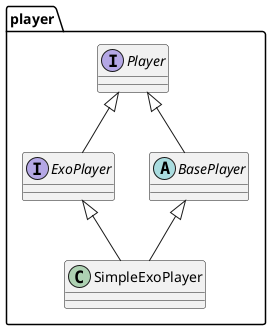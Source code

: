 
@startuml
'A media player interface defining traditional high-level functionality, such as the ability to play, pause, seek and query properties of the currently playing media.
package player {

interface Player
interface ExoPlayer
abstract class BasePlayer
class SimpleExoPlayer

Player <|-- ExoPlayer
Player <|-- BasePlayer
BasePlayer <|-- SimpleExoPlayer
ExoPlayer <|-- SimpleExoPlayer

}
@enduml